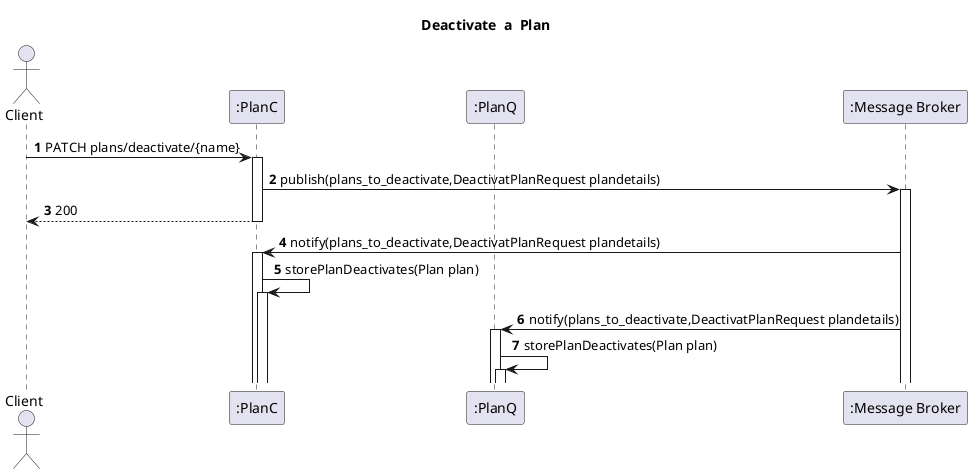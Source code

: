 @startuml
'https://plantuml.com/sequence-diagram
autoactivate on
autonumber
title  Deactivate  a  Plan

autonumber


actor "Client" as Ac
participant ":PlanC" as Auth
participant ":PlanQ" as Serv

participant ":Message Broker" as Broker


Ac->Auth:PATCH plans/deactivate/{name}
Auth->Broker: publish(plans_to_deactivate,DeactivatPlanRequest plandetails)

Auth-->Ac:200
Broker->Auth:notify(plans_to_deactivate,DeactivatPlanRequest plandetails)
Auth->Auth:storePlanDeactivates(Plan plan)

Broker->Serv:notify(plans_to_deactivate,DeactivatPlanRequest plandetails)

Serv->Serv:storePlanDeactivates(Plan plan)













@enduml
